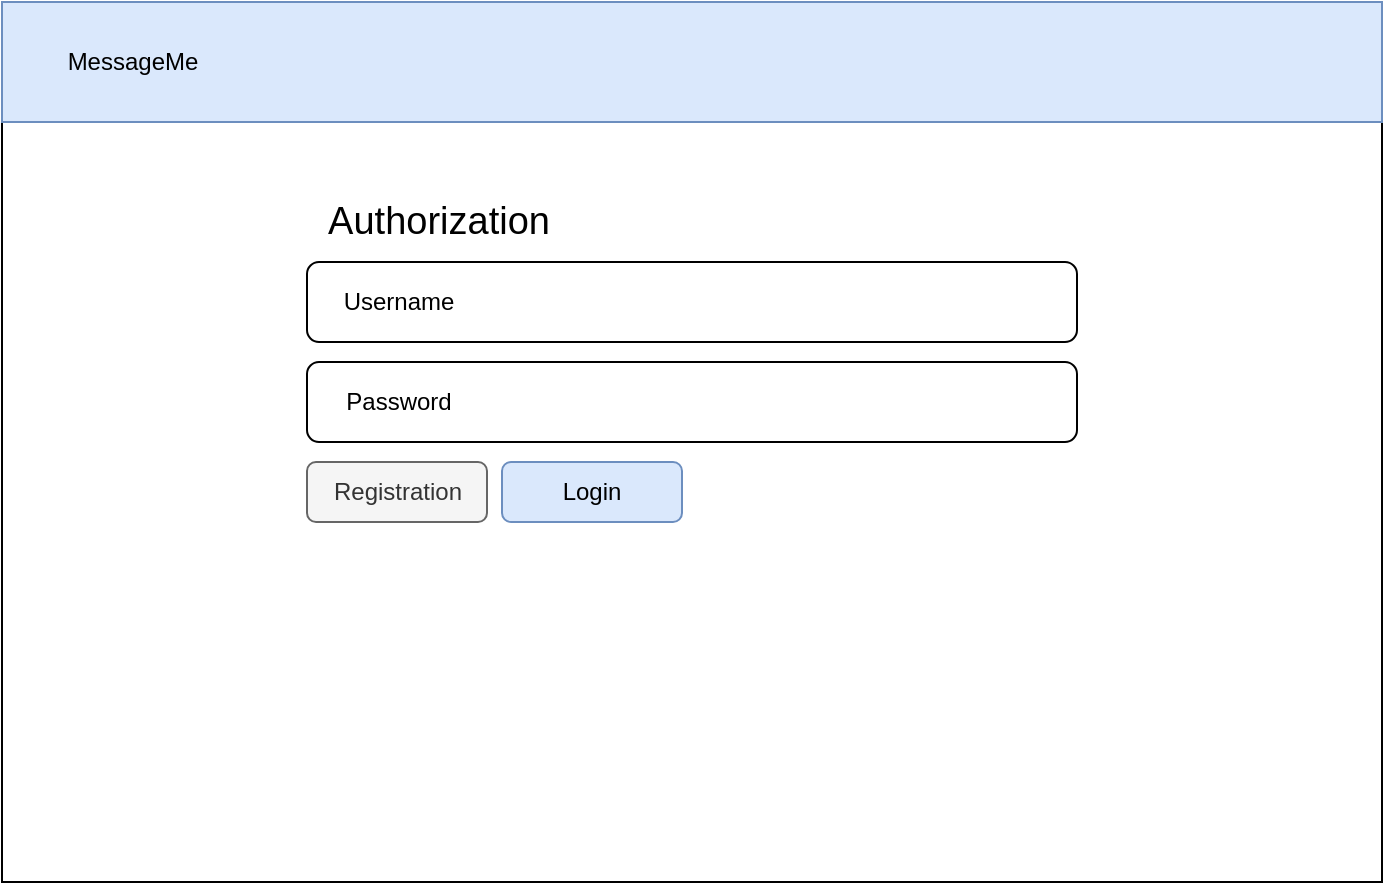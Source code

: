 <mxfile version="22.0.4" type="device">
  <diagram name="Страница — 1" id="HjkG9JvWGIo-SRKBQGUM">
    <mxGraphModel dx="1386" dy="785" grid="1" gridSize="10" guides="1" tooltips="1" connect="1" arrows="1" fold="1" page="1" pageScale="1" pageWidth="827" pageHeight="1169" math="0" shadow="0">
      <root>
        <mxCell id="0" />
        <mxCell id="1" parent="0" />
        <mxCell id="PbDYM0hrfJ8_ZjSdwshX-2" value="" style="rounded=0;whiteSpace=wrap;html=1;" vertex="1" parent="1">
          <mxGeometry width="690" height="440" as="geometry" />
        </mxCell>
        <mxCell id="PbDYM0hrfJ8_ZjSdwshX-3" value="" style="rounded=0;whiteSpace=wrap;html=1;align=left;fillColor=#dae8fc;strokeColor=#6c8ebf;" vertex="1" parent="1">
          <mxGeometry width="690" height="60" as="geometry" />
        </mxCell>
        <mxCell id="PbDYM0hrfJ8_ZjSdwshX-4" value="MessageMe" style="text;html=1;align=center;verticalAlign=middle;resizable=0;points=[];autosize=1;strokeColor=none;fillColor=none;" vertex="1" parent="1">
          <mxGeometry x="20" y="15" width="90" height="30" as="geometry" />
        </mxCell>
        <mxCell id="PbDYM0hrfJ8_ZjSdwshX-5" value="Authorization" style="text;html=1;align=center;verticalAlign=middle;resizable=0;points=[];autosize=1;strokeColor=none;fillColor=none;fontSize=19;" vertex="1" parent="1">
          <mxGeometry x="152.5" y="90" width="130" height="40" as="geometry" />
        </mxCell>
        <mxCell id="PbDYM0hrfJ8_ZjSdwshX-6" value="" style="rounded=1;whiteSpace=wrap;html=1;" vertex="1" parent="1">
          <mxGeometry x="152.5" y="130" width="385" height="40" as="geometry" />
        </mxCell>
        <mxCell id="PbDYM0hrfJ8_ZjSdwshX-7" value="Username" style="text;html=1;align=center;verticalAlign=middle;resizable=0;points=[];autosize=1;strokeColor=none;fillColor=none;" vertex="1" parent="1">
          <mxGeometry x="157.5" y="135" width="80" height="30" as="geometry" />
        </mxCell>
        <mxCell id="PbDYM0hrfJ8_ZjSdwshX-8" value="" style="rounded=1;whiteSpace=wrap;html=1;" vertex="1" parent="1">
          <mxGeometry x="152.5" y="180" width="385" height="40" as="geometry" />
        </mxCell>
        <mxCell id="PbDYM0hrfJ8_ZjSdwshX-9" value="Password" style="text;html=1;align=center;verticalAlign=middle;resizable=0;points=[];autosize=1;strokeColor=none;fillColor=none;" vertex="1" parent="1">
          <mxGeometry x="157.5" y="185" width="80" height="30" as="geometry" />
        </mxCell>
        <mxCell id="PbDYM0hrfJ8_ZjSdwshX-10" value="Registration" style="rounded=1;whiteSpace=wrap;html=1;fillColor=#f5f5f5;fontColor=#333333;strokeColor=#666666;" vertex="1" parent="1">
          <mxGeometry x="152.5" y="230" width="90" height="30" as="geometry" />
        </mxCell>
        <mxCell id="PbDYM0hrfJ8_ZjSdwshX-11" value="Login" style="rounded=1;whiteSpace=wrap;html=1;fillColor=#dae8fc;strokeColor=#6c8ebf;" vertex="1" parent="1">
          <mxGeometry x="250" y="230" width="90" height="30" as="geometry" />
        </mxCell>
      </root>
    </mxGraphModel>
  </diagram>
</mxfile>
